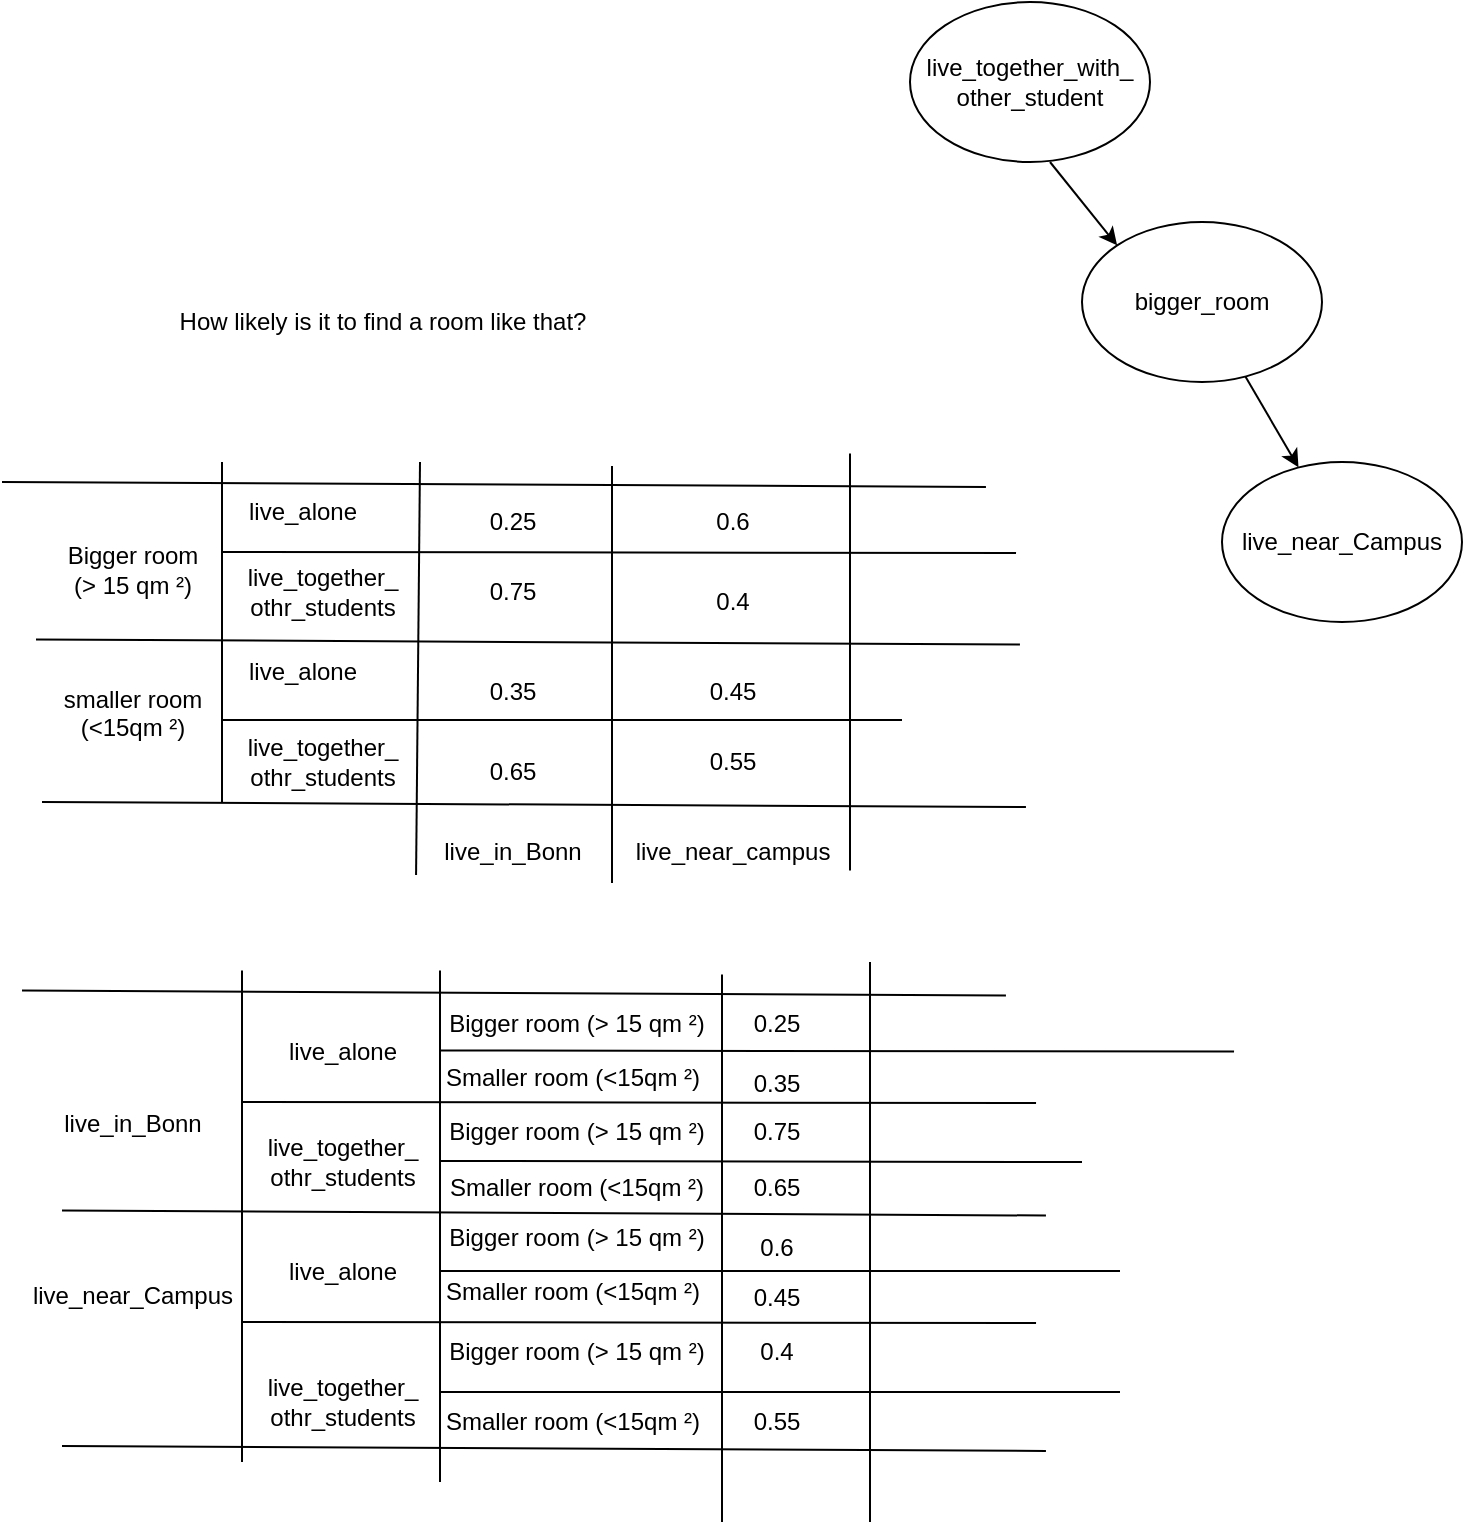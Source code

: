 <mxfile>
    <diagram id="ebjFQ3Yt5vL26mvpQOZ1" name="Seite-1">
        <mxGraphModel dx="1796" dy="1996" grid="1" gridSize="10" guides="1" tooltips="1" connect="1" arrows="1" fold="1" page="1" pageScale="1" pageWidth="827" pageHeight="1169" math="0" shadow="0">
            <root>
                <mxCell id="0"/>
                <mxCell id="1" parent="0"/>
                <mxCell id="fqF_AGwBsZ2UhqrbTYR0-17" style="edgeStyle=none;rounded=0;orthogonalLoop=1;jettySize=auto;html=1;entryX=0;entryY=0;entryDx=0;entryDy=0;" parent="1" target="fqF_AGwBsZ2UhqrbTYR0-15" edge="1">
                    <mxGeometry relative="1" as="geometry">
                        <mxPoint x="94" y="-60" as="sourcePoint"/>
                        <mxPoint x="127.574" y="-23.284" as="targetPoint"/>
                    </mxGeometry>
                </mxCell>
                <mxCell id="33" style="edgeStyle=none;html=1;" edge="1" parent="1" source="fqF_AGwBsZ2UhqrbTYR0-15" target="32">
                    <mxGeometry relative="1" as="geometry"/>
                </mxCell>
                <mxCell id="fqF_AGwBsZ2UhqrbTYR0-15" value="bigger_room" style="ellipse;whiteSpace=wrap;html=1;" parent="1" vertex="1">
                    <mxGeometry x="110" y="-30" width="120" height="80" as="geometry"/>
                </mxCell>
                <mxCell id="9" value="live_together_with_&lt;br&gt;other_student" style="ellipse;whiteSpace=wrap;html=1;" vertex="1" parent="1">
                    <mxGeometry x="24" y="-140" width="120" height="80" as="geometry"/>
                </mxCell>
                <mxCell id="11" value="Bigger room &lt;br&gt;(&amp;gt; 15 qm ²)&lt;br&gt;&lt;br&gt;&lt;br&gt;&lt;br&gt;smaller room &lt;br&gt;(&amp;lt;15qm ²)" style="text;html=1;align=center;verticalAlign=middle;resizable=0;points=[];autosize=1;strokeColor=none;fillColor=none;" vertex="1" parent="1">
                    <mxGeometry x="-410" y="125" width="90" height="110" as="geometry"/>
                </mxCell>
                <mxCell id="12" value="live_alone" style="text;html=1;align=center;verticalAlign=middle;resizable=0;points=[];autosize=1;strokeColor=none;fillColor=none;" vertex="1" parent="1">
                    <mxGeometry x="-320" y="100" width="80" height="30" as="geometry"/>
                </mxCell>
                <mxCell id="13" value="live_alone" style="text;html=1;align=center;verticalAlign=middle;resizable=0;points=[];autosize=1;strokeColor=none;fillColor=none;" vertex="1" parent="1">
                    <mxGeometry x="-320" y="180" width="80" height="30" as="geometry"/>
                </mxCell>
                <mxCell id="14" value="live_together_&lt;br&gt;othr_students" style="text;html=1;align=center;verticalAlign=middle;resizable=0;points=[];autosize=1;strokeColor=none;fillColor=none;" vertex="1" parent="1">
                    <mxGeometry x="-320" y="135" width="100" height="40" as="geometry"/>
                </mxCell>
                <mxCell id="15" value="live_together_&lt;br&gt;othr_students" style="text;html=1;align=center;verticalAlign=middle;resizable=0;points=[];autosize=1;strokeColor=none;fillColor=none;" vertex="1" parent="1">
                    <mxGeometry x="-320" y="220" width="100" height="40" as="geometry"/>
                </mxCell>
                <mxCell id="16" value="" style="endArrow=none;html=1;" edge="1" parent="1">
                    <mxGeometry width="50" height="50" relative="1" as="geometry">
                        <mxPoint x="-320" y="260" as="sourcePoint"/>
                        <mxPoint x="-320" y="90" as="targetPoint"/>
                    </mxGeometry>
                </mxCell>
                <mxCell id="17" value="" style="endArrow=none;html=1;exitX=-0.033;exitY=0.883;exitDx=0;exitDy=0;exitPerimeter=0;" edge="1" parent="1" source="23">
                    <mxGeometry width="50" height="50" relative="1" as="geometry">
                        <mxPoint x="-221" y="260" as="sourcePoint"/>
                        <mxPoint x="-221" y="90" as="targetPoint"/>
                    </mxGeometry>
                </mxCell>
                <mxCell id="18" value="" style="endArrow=none;html=1;entryX=1.022;entryY=-0.005;entryDx=0;entryDy=0;entryPerimeter=0;" edge="1" parent="1">
                    <mxGeometry width="50" height="50" relative="1" as="geometry">
                        <mxPoint x="77.02" y="135.5" as="sourcePoint"/>
                        <mxPoint x="-320" y="135" as="targetPoint"/>
                    </mxGeometry>
                </mxCell>
                <mxCell id="19" value="" style="endArrow=none;html=1;entryX=-0.022;entryY=-0.025;entryDx=0;entryDy=0;entryPerimeter=0;" edge="1" parent="1">
                    <mxGeometry width="50" height="50" relative="1" as="geometry">
                        <mxPoint x="78.98" y="181.25" as="sourcePoint"/>
                        <mxPoint x="-413" y="178.75" as="targetPoint"/>
                    </mxGeometry>
                </mxCell>
                <mxCell id="20" value="" style="endArrow=none;html=1;entryX=-0.022;entryY=-0.025;entryDx=0;entryDy=0;entryPerimeter=0;" edge="1" parent="1">
                    <mxGeometry width="50" height="50" relative="1" as="geometry">
                        <mxPoint x="81.98" y="262.5" as="sourcePoint"/>
                        <mxPoint x="-410" y="260" as="targetPoint"/>
                    </mxGeometry>
                </mxCell>
                <mxCell id="21" value="" style="endArrow=none;html=1;" edge="1" parent="1">
                    <mxGeometry width="50" height="50" relative="1" as="geometry">
                        <mxPoint x="20" y="219" as="sourcePoint"/>
                        <mxPoint x="-320" y="219" as="targetPoint"/>
                    </mxGeometry>
                </mxCell>
                <mxCell id="22" value="" style="endArrow=none;html=1;entryX=-0.022;entryY=-0.025;entryDx=0;entryDy=0;entryPerimeter=0;" edge="1" parent="1">
                    <mxGeometry width="50" height="50" relative="1" as="geometry">
                        <mxPoint x="61.98" y="102.5" as="sourcePoint"/>
                        <mxPoint x="-430" y="100" as="targetPoint"/>
                    </mxGeometry>
                </mxCell>
                <mxCell id="23" value="live_in_Bonn" style="text;html=1;align=center;verticalAlign=middle;resizable=0;points=[];autosize=1;strokeColor=none;fillColor=none;" vertex="1" parent="1">
                    <mxGeometry x="-220" y="270" width="90" height="30" as="geometry"/>
                </mxCell>
                <mxCell id="24" value="live_near_campus" style="text;html=1;align=center;verticalAlign=middle;resizable=0;points=[];autosize=1;strokeColor=none;fillColor=none;" vertex="1" parent="1">
                    <mxGeometry x="-125" y="270" width="120" height="30" as="geometry"/>
                </mxCell>
                <mxCell id="25" value="" style="endArrow=none;html=1;exitX=0;exitY=1.017;exitDx=0;exitDy=0;exitPerimeter=0;" edge="1" parent="1" source="24">
                    <mxGeometry width="50" height="50" relative="1" as="geometry">
                        <mxPoint x="-125" y="262" as="sourcePoint"/>
                        <mxPoint x="-125" y="92" as="targetPoint"/>
                    </mxGeometry>
                </mxCell>
                <mxCell id="26" value="" style="endArrow=none;html=1;exitX=0;exitY=1.017;exitDx=0;exitDy=0;exitPerimeter=0;" edge="1" parent="1">
                    <mxGeometry width="50" height="50" relative="1" as="geometry">
                        <mxPoint x="-6" y="294.25" as="sourcePoint"/>
                        <mxPoint x="-6" y="85.74" as="targetPoint"/>
                    </mxGeometry>
                </mxCell>
                <mxCell id="31" value="0.65" style="text;html=1;align=center;verticalAlign=middle;resizable=0;points=[];autosize=1;strokeColor=none;fillColor=none;" vertex="1" parent="1">
                    <mxGeometry x="-200" y="230" width="50" height="30" as="geometry"/>
                </mxCell>
                <mxCell id="32" value="live_near_Campus" style="ellipse;whiteSpace=wrap;html=1;" vertex="1" parent="1">
                    <mxGeometry x="180" y="90" width="120" height="80" as="geometry"/>
                </mxCell>
                <mxCell id="34" value="0.35" style="text;html=1;align=center;verticalAlign=middle;resizable=0;points=[];autosize=1;strokeColor=none;fillColor=none;" vertex="1" parent="1">
                    <mxGeometry x="-200" y="190" width="50" height="30" as="geometry"/>
                </mxCell>
                <mxCell id="35" value="0.45" style="text;html=1;align=center;verticalAlign=middle;resizable=0;points=[];autosize=1;strokeColor=none;fillColor=none;" vertex="1" parent="1">
                    <mxGeometry x="-90" y="190" width="50" height="30" as="geometry"/>
                </mxCell>
                <mxCell id="36" value="0.55" style="text;html=1;align=center;verticalAlign=middle;resizable=0;points=[];autosize=1;strokeColor=none;fillColor=none;" vertex="1" parent="1">
                    <mxGeometry x="-90" y="225" width="50" height="30" as="geometry"/>
                </mxCell>
                <mxCell id="37" value="0.25" style="text;html=1;align=center;verticalAlign=middle;resizable=0;points=[];autosize=1;strokeColor=none;fillColor=none;" vertex="1" parent="1">
                    <mxGeometry x="-200" y="105" width="50" height="30" as="geometry"/>
                </mxCell>
                <mxCell id="38" value="0.75" style="text;html=1;align=center;verticalAlign=middle;resizable=0;points=[];autosize=1;strokeColor=none;fillColor=none;" vertex="1" parent="1">
                    <mxGeometry x="-200" y="140" width="50" height="30" as="geometry"/>
                </mxCell>
                <mxCell id="39" value="0.6" style="text;html=1;align=center;verticalAlign=middle;resizable=0;points=[];autosize=1;strokeColor=none;fillColor=none;" vertex="1" parent="1">
                    <mxGeometry x="-85" y="105" width="40" height="30" as="geometry"/>
                </mxCell>
                <mxCell id="41" value="0.4" style="text;html=1;align=center;verticalAlign=middle;resizable=0;points=[];autosize=1;strokeColor=none;fillColor=none;" vertex="1" parent="1">
                    <mxGeometry x="-85" y="145" width="40" height="30" as="geometry"/>
                </mxCell>
                <mxCell id="43" value="How likely is it to find a room like that?" style="text;html=1;align=center;verticalAlign=middle;resizable=0;points=[];autosize=1;strokeColor=none;fillColor=none;" vertex="1" parent="1">
                    <mxGeometry x="-355" y="5" width="230" height="30" as="geometry"/>
                </mxCell>
                <mxCell id="68" value="live_in_Bonn&lt;br&gt;&lt;br&gt;&lt;br&gt;&lt;br&gt;&lt;br&gt;&lt;br&gt;live_near_Campus" style="text;html=1;align=center;verticalAlign=middle;resizable=0;points=[];autosize=1;strokeColor=none;fillColor=none;" vertex="1" parent="1">
                    <mxGeometry x="-425" y="409.26" width="120" height="110" as="geometry"/>
                </mxCell>
                <mxCell id="69" value="live_alone" style="text;html=1;align=center;verticalAlign=middle;resizable=0;points=[];autosize=1;strokeColor=none;fillColor=none;" vertex="1" parent="1">
                    <mxGeometry x="-300" y="370" width="80" height="30" as="geometry"/>
                </mxCell>
                <mxCell id="70" value="live_alone" style="text;html=1;align=center;verticalAlign=middle;resizable=0;points=[];autosize=1;strokeColor=none;fillColor=none;" vertex="1" parent="1">
                    <mxGeometry x="-300" y="480" width="80" height="30" as="geometry"/>
                </mxCell>
                <mxCell id="71" value="live_together_&lt;br&gt;othr_students" style="text;html=1;align=center;verticalAlign=middle;resizable=0;points=[];autosize=1;strokeColor=none;fillColor=none;" vertex="1" parent="1">
                    <mxGeometry x="-310" y="420" width="100" height="40" as="geometry"/>
                </mxCell>
                <mxCell id="72" value="live_together_&lt;br&gt;othr_students" style="text;html=1;align=center;verticalAlign=middle;resizable=0;points=[];autosize=1;strokeColor=none;fillColor=none;" vertex="1" parent="1">
                    <mxGeometry x="-310" y="540" width="100" height="40" as="geometry"/>
                </mxCell>
                <mxCell id="73" value="" style="endArrow=none;html=1;" edge="1" parent="1">
                    <mxGeometry width="50" height="50" relative="1" as="geometry">
                        <mxPoint x="-310" y="590" as="sourcePoint"/>
                        <mxPoint x="-310" y="344.26" as="targetPoint"/>
                    </mxGeometry>
                </mxCell>
                <mxCell id="74" value="" style="endArrow=none;html=1;" edge="1" parent="1">
                    <mxGeometry width="50" height="50" relative="1" as="geometry">
                        <mxPoint x="-211" y="600" as="sourcePoint"/>
                        <mxPoint x="-211" y="344.26" as="targetPoint"/>
                    </mxGeometry>
                </mxCell>
                <mxCell id="75" value="" style="endArrow=none;html=1;entryX=1.022;entryY=-0.005;entryDx=0;entryDy=0;entryPerimeter=0;" edge="1" parent="1">
                    <mxGeometry width="50" height="50" relative="1" as="geometry">
                        <mxPoint x="87.02" y="410.5" as="sourcePoint"/>
                        <mxPoint x="-310" y="410" as="targetPoint"/>
                    </mxGeometry>
                </mxCell>
                <mxCell id="76" value="" style="endArrow=none;html=1;entryX=-0.022;entryY=-0.025;entryDx=0;entryDy=0;entryPerimeter=0;" edge="1" parent="1">
                    <mxGeometry width="50" height="50" relative="1" as="geometry">
                        <mxPoint x="91.98" y="466.76" as="sourcePoint"/>
                        <mxPoint x="-400" y="464.26" as="targetPoint"/>
                    </mxGeometry>
                </mxCell>
                <mxCell id="77" value="" style="endArrow=none;html=1;entryX=-0.022;entryY=-0.025;entryDx=0;entryDy=0;entryPerimeter=0;" edge="1" parent="1">
                    <mxGeometry width="50" height="50" relative="1" as="geometry">
                        <mxPoint x="91.98" y="584.5" as="sourcePoint"/>
                        <mxPoint x="-400" y="582" as="targetPoint"/>
                    </mxGeometry>
                </mxCell>
                <mxCell id="78" value="" style="endArrow=none;html=1;startArrow=none;" edge="1" parent="1">
                    <mxGeometry width="50" height="50" relative="1" as="geometry">
                        <mxPoint x="110" y="440" as="sourcePoint"/>
                        <mxPoint x="-211" y="439.5" as="targetPoint"/>
                    </mxGeometry>
                </mxCell>
                <mxCell id="79" value="" style="endArrow=none;html=1;entryX=-0.022;entryY=-0.025;entryDx=0;entryDy=0;entryPerimeter=0;" edge="1" parent="1">
                    <mxGeometry width="50" height="50" relative="1" as="geometry">
                        <mxPoint x="71.98" y="356.76" as="sourcePoint"/>
                        <mxPoint x="-420" y="354.26" as="targetPoint"/>
                    </mxGeometry>
                </mxCell>
                <mxCell id="82" value="" style="endArrow=none;html=1;" edge="1" parent="1">
                    <mxGeometry width="50" height="50" relative="1" as="geometry">
                        <mxPoint x="-70" y="620" as="sourcePoint"/>
                        <mxPoint x="-70" y="346.26" as="targetPoint"/>
                    </mxGeometry>
                </mxCell>
                <mxCell id="83" value="" style="endArrow=none;html=1;" edge="1" parent="1">
                    <mxGeometry width="50" height="50" relative="1" as="geometry">
                        <mxPoint x="4" y="620" as="sourcePoint"/>
                        <mxPoint x="4" y="340.0" as="targetPoint"/>
                    </mxGeometry>
                </mxCell>
                <mxCell id="92" value="" style="endArrow=none;html=1;entryX=1.022;entryY=-0.005;entryDx=0;entryDy=0;entryPerimeter=0;" edge="1" parent="1">
                    <mxGeometry width="50" height="50" relative="1" as="geometry">
                        <mxPoint x="186.02" y="384.76" as="sourcePoint"/>
                        <mxPoint x="-211" y="384.26" as="targetPoint"/>
                    </mxGeometry>
                </mxCell>
                <mxCell id="93" value="" style="endArrow=none;html=1;entryX=1.022;entryY=-0.005;entryDx=0;entryDy=0;entryPerimeter=0;" edge="1" parent="1">
                    <mxGeometry width="50" height="50" relative="1" as="geometry">
                        <mxPoint x="87.02" y="520.5" as="sourcePoint"/>
                        <mxPoint x="-310" y="520" as="targetPoint"/>
                    </mxGeometry>
                </mxCell>
                <mxCell id="97" value="Bigger room (&amp;gt; 15 qm ²)" style="text;html=1;align=center;verticalAlign=middle;resizable=0;points=[];autosize=1;strokeColor=none;fillColor=none;" vertex="1" parent="1">
                    <mxGeometry x="-218" y="410" width="150" height="30" as="geometry"/>
                </mxCell>
                <mxCell id="96" value="Bigger room (&amp;gt; 15 qm ²)" style="text;html=1;align=center;verticalAlign=middle;resizable=0;points=[];autosize=1;strokeColor=none;fillColor=none;" vertex="1" parent="1">
                    <mxGeometry x="-218" y="356.26" width="150" height="30" as="geometry"/>
                </mxCell>
                <mxCell id="98" value="Bigger room (&amp;gt; 15 qm ²)" style="text;html=1;align=center;verticalAlign=middle;resizable=0;points=[];autosize=1;strokeColor=none;fillColor=none;" vertex="1" parent="1">
                    <mxGeometry x="-218" y="463" width="150" height="30" as="geometry"/>
                </mxCell>
                <mxCell id="99" value="Bigger room (&amp;gt; 15 qm ²)" style="text;html=1;align=center;verticalAlign=middle;resizable=0;points=[];autosize=1;strokeColor=none;fillColor=none;" vertex="1" parent="1">
                    <mxGeometry x="-218" y="520" width="150" height="30" as="geometry"/>
                </mxCell>
                <mxCell id="100" value="" style="endArrow=none;html=1;" edge="1" parent="1">
                    <mxGeometry width="50" height="50" relative="1" as="geometry">
                        <mxPoint x="129" y="494.5" as="sourcePoint"/>
                        <mxPoint x="-211" y="494.5" as="targetPoint"/>
                    </mxGeometry>
                </mxCell>
                <mxCell id="101" value="" style="endArrow=none;html=1;" edge="1" parent="1">
                    <mxGeometry width="50" height="50" relative="1" as="geometry">
                        <mxPoint x="129" y="555" as="sourcePoint"/>
                        <mxPoint x="-211" y="555" as="targetPoint"/>
                    </mxGeometry>
                </mxCell>
                <mxCell id="102" value="Smaller room (&amp;lt;15qm ²)" style="text;html=1;align=center;verticalAlign=middle;resizable=0;points=[];autosize=1;strokeColor=none;fillColor=none;" vertex="1" parent="1">
                    <mxGeometry x="-220" y="383.26" width="150" height="30" as="geometry"/>
                </mxCell>
                <mxCell id="103" value="Smaller room (&amp;lt;15qm ²)" style="text;html=1;align=center;verticalAlign=middle;resizable=0;points=[];autosize=1;strokeColor=none;fillColor=none;" vertex="1" parent="1">
                    <mxGeometry x="-218" y="438" width="150" height="30" as="geometry"/>
                </mxCell>
                <mxCell id="105" value="Smaller room (&amp;lt;15qm ²)" style="text;html=1;align=center;verticalAlign=middle;resizable=0;points=[];autosize=1;strokeColor=none;fillColor=none;" vertex="1" parent="1">
                    <mxGeometry x="-220" y="490" width="150" height="30" as="geometry"/>
                </mxCell>
                <mxCell id="106" value="Smaller room (&amp;lt;15qm ²)" style="text;html=1;align=center;verticalAlign=middle;resizable=0;points=[];autosize=1;strokeColor=none;fillColor=none;" vertex="1" parent="1">
                    <mxGeometry x="-220" y="555" width="150" height="30" as="geometry"/>
                </mxCell>
                <mxCell id="108" value="0.25" style="text;html=1;align=center;verticalAlign=middle;resizable=0;points=[];autosize=1;strokeColor=none;fillColor=none;" vertex="1" parent="1">
                    <mxGeometry x="-68" y="356.26" width="50" height="30" as="geometry"/>
                </mxCell>
                <mxCell id="109" value="0.75" style="text;html=1;align=center;verticalAlign=middle;resizable=0;points=[];autosize=1;strokeColor=none;fillColor=none;" vertex="1" parent="1">
                    <mxGeometry x="-68" y="410" width="50" height="30" as="geometry"/>
                </mxCell>
                <mxCell id="110" value="0.35" style="text;html=1;align=center;verticalAlign=middle;resizable=0;points=[];autosize=1;strokeColor=none;fillColor=none;" vertex="1" parent="1">
                    <mxGeometry x="-68" y="386.26" width="50" height="30" as="geometry"/>
                </mxCell>
                <mxCell id="111" value="0.65" style="text;html=1;align=center;verticalAlign=middle;resizable=0;points=[];autosize=1;strokeColor=none;fillColor=none;" vertex="1" parent="1">
                    <mxGeometry x="-68" y="438" width="50" height="30" as="geometry"/>
                </mxCell>
                <mxCell id="112" value="0.6" style="text;html=1;align=center;verticalAlign=middle;resizable=0;points=[];autosize=1;strokeColor=none;fillColor=none;" vertex="1" parent="1">
                    <mxGeometry x="-63" y="468" width="40" height="30" as="geometry"/>
                </mxCell>
                <mxCell id="113" value="0.45" style="text;html=1;align=center;verticalAlign=middle;resizable=0;points=[];autosize=1;strokeColor=none;fillColor=none;" vertex="1" parent="1">
                    <mxGeometry x="-68" y="493" width="50" height="30" as="geometry"/>
                </mxCell>
                <mxCell id="114" value="0.4" style="text;html=1;align=center;verticalAlign=middle;resizable=0;points=[];autosize=1;strokeColor=none;fillColor=none;" vertex="1" parent="1">
                    <mxGeometry x="-63" y="520" width="40" height="30" as="geometry"/>
                </mxCell>
                <mxCell id="115" value="0.55" style="text;html=1;align=center;verticalAlign=middle;resizable=0;points=[];autosize=1;strokeColor=none;fillColor=none;" vertex="1" parent="1">
                    <mxGeometry x="-68" y="555" width="50" height="30" as="geometry"/>
                </mxCell>
            </root>
        </mxGraphModel>
    </diagram>
</mxfile>